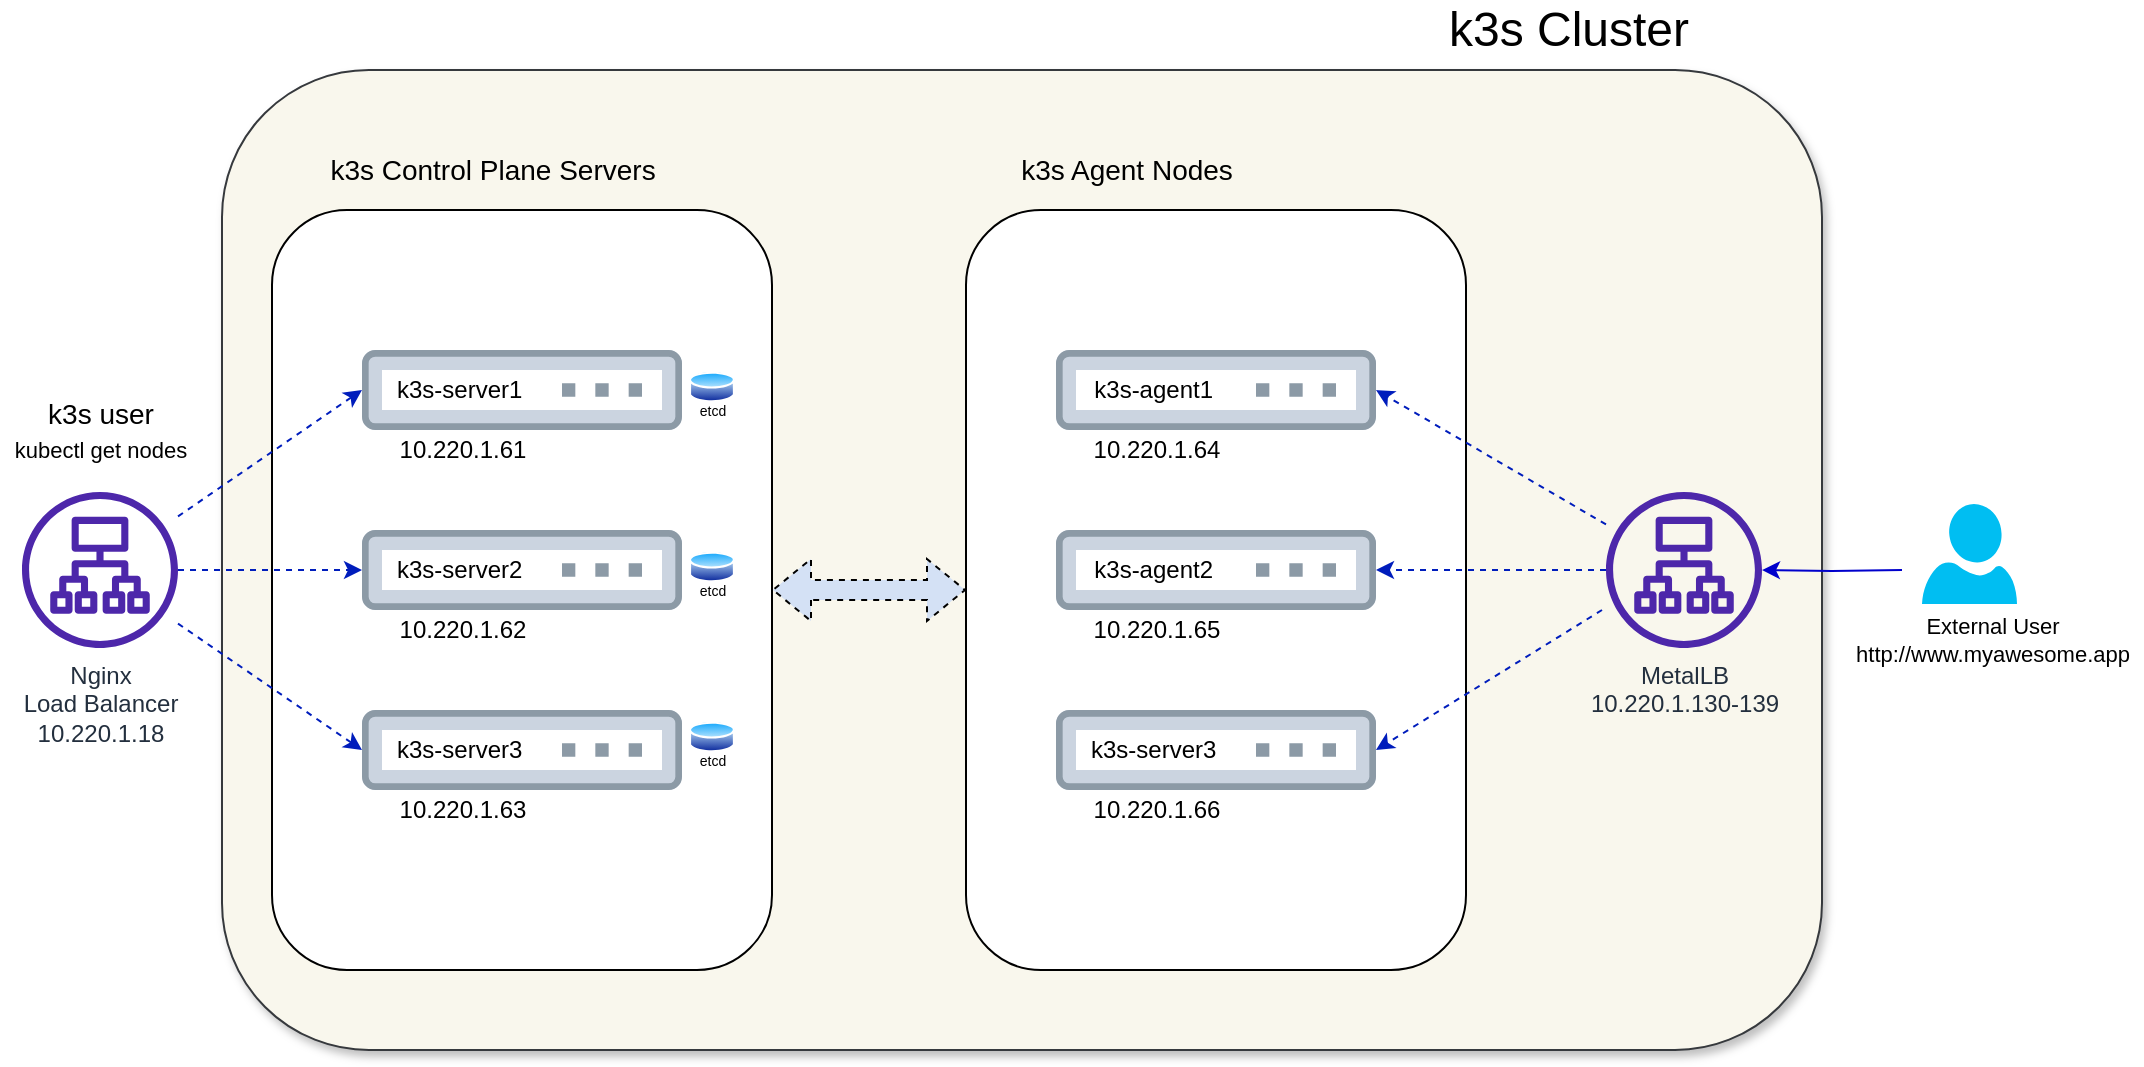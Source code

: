 <mxfile version="17.2.2" type="device"><diagram id="R7i8B-pNlqFT63PaLwyO" name="Page-1"><mxGraphModel dx="1705" dy="928" grid="1" gridSize="10" guides="1" tooltips="1" connect="1" arrows="1" fold="1" page="1" pageScale="1" pageWidth="1100" pageHeight="850" background="none" math="0" shadow="0"><root><mxCell id="0"/><mxCell id="1" parent="0"/><mxCell id="Un8tN14UL2AEesjJdFYc-37" value="" style="rounded=1;whiteSpace=wrap;html=1;labelBackgroundColor=none;fontSize=11;shadow=1;fillColor=#f9f7ed;strokeColor=#36393d;" vertex="1" parent="1"><mxGeometry x="130" y="90" width="800" height="490" as="geometry"/></mxCell><mxCell id="Un8tN14UL2AEesjJdFYc-14" value="" style="rounded=1;whiteSpace=wrap;html=1;labelBackgroundColor=none;" vertex="1" parent="1"><mxGeometry x="155" y="160" width="250" height="380" as="geometry"/></mxCell><mxCell id="Un8tN14UL2AEesjJdFYc-8" value="" style="group" vertex="1" connectable="0" parent="1"><mxGeometry x="200" y="230" width="160" height="40" as="geometry"/></mxCell><mxCell id="Un8tN14UL2AEesjJdFYc-2" value="" style="aspect=fixed;perimeter=ellipsePerimeter;html=1;align=center;fontSize=12;verticalAlign=top;fontColor=#364149;shadow=0;dashed=0;image;image=img/lib/cumulus/switch_bare_metal_empty.svg;backgroundOutline=0;imageBackground=none;" vertex="1" parent="Un8tN14UL2AEesjJdFYc-8"><mxGeometry width="160" height="40" as="geometry"/></mxCell><mxCell id="Un8tN14UL2AEesjJdFYc-3" value="k3s-server1&amp;nbsp;" style="text;html=1;resizable=0;autosize=1;align=center;verticalAlign=middle;points=[];fillColor=none;strokeColor=none;rounded=0;" vertex="1" parent="Un8tN14UL2AEesjJdFYc-8"><mxGeometry x="10" y="10" width="80" height="20" as="geometry"/></mxCell><mxCell id="Un8tN14UL2AEesjJdFYc-9" value="" style="group" vertex="1" connectable="0" parent="1"><mxGeometry x="200" y="320" width="160" height="40" as="geometry"/></mxCell><mxCell id="Un8tN14UL2AEesjJdFYc-4" value="" style="aspect=fixed;perimeter=ellipsePerimeter;html=1;align=center;fontSize=12;verticalAlign=top;fontColor=#364149;shadow=0;dashed=0;image;image=img/lib/cumulus/switch_bare_metal_empty.svg;backgroundOutline=0;imageBackground=none;" vertex="1" parent="Un8tN14UL2AEesjJdFYc-9"><mxGeometry width="160" height="40" as="geometry"/></mxCell><mxCell id="Un8tN14UL2AEesjJdFYc-5" value="k3s-server2&amp;nbsp;" style="text;html=1;resizable=0;autosize=1;align=center;verticalAlign=middle;points=[];fillColor=none;strokeColor=none;rounded=0;" vertex="1" parent="Un8tN14UL2AEesjJdFYc-9"><mxGeometry x="10" y="10" width="80" height="20" as="geometry"/></mxCell><mxCell id="Un8tN14UL2AEesjJdFYc-10" value="" style="group" vertex="1" connectable="0" parent="1"><mxGeometry x="200" y="410" width="160" height="40" as="geometry"/></mxCell><mxCell id="Un8tN14UL2AEesjJdFYc-6" value="" style="aspect=fixed;perimeter=ellipsePerimeter;html=1;align=center;fontSize=12;verticalAlign=top;fontColor=#364149;shadow=0;dashed=0;image;image=img/lib/cumulus/switch_bare_metal_empty.svg;backgroundOutline=0;imageBackground=none;" vertex="1" parent="Un8tN14UL2AEesjJdFYc-10"><mxGeometry width="160" height="40" as="geometry"/></mxCell><mxCell id="Un8tN14UL2AEesjJdFYc-7" value="k3s-server3&amp;nbsp;" style="text;html=1;resizable=0;autosize=1;align=center;verticalAlign=middle;points=[];fillColor=none;strokeColor=none;rounded=0;" vertex="1" parent="Un8tN14UL2AEesjJdFYc-10"><mxGeometry x="10" y="10" width="80" height="20" as="geometry"/></mxCell><mxCell id="Un8tN14UL2AEesjJdFYc-11" value="10.220.1.61" style="text;html=1;resizable=0;autosize=1;align=center;verticalAlign=middle;points=[];fillColor=none;strokeColor=none;rounded=0;labelBackgroundColor=none;" vertex="1" parent="1"><mxGeometry x="210" y="270" width="80" height="20" as="geometry"/></mxCell><mxCell id="Un8tN14UL2AEesjJdFYc-12" value="10.220.1.62" style="text;html=1;resizable=0;autosize=1;align=center;verticalAlign=middle;points=[];fillColor=none;strokeColor=none;rounded=0;labelBackgroundColor=none;" vertex="1" parent="1"><mxGeometry x="210" y="360" width="80" height="20" as="geometry"/></mxCell><mxCell id="Un8tN14UL2AEesjJdFYc-13" value="10.220.1.63" style="text;html=1;resizable=0;autosize=1;align=center;verticalAlign=middle;points=[];fillColor=none;strokeColor=none;rounded=0;labelBackgroundColor=none;" vertex="1" parent="1"><mxGeometry x="210" y="450" width="80" height="20" as="geometry"/></mxCell><mxCell id="Un8tN14UL2AEesjJdFYc-15" value="&lt;font style=&quot;font-size: 14px&quot;&gt;k3s Control Plane Servers&lt;/font&gt;" style="text;html=1;resizable=0;autosize=1;align=center;verticalAlign=middle;points=[];fillColor=none;strokeColor=none;rounded=0;labelBackgroundColor=none;" vertex="1" parent="1"><mxGeometry x="175" y="130" width="180" height="20" as="geometry"/></mxCell><mxCell id="Un8tN14UL2AEesjJdFYc-16" value="" style="rounded=1;whiteSpace=wrap;html=1;labelBackgroundColor=none;" vertex="1" parent="1"><mxGeometry x="502" y="160" width="250" height="380" as="geometry"/></mxCell><mxCell id="Un8tN14UL2AEesjJdFYc-20" value="" style="group" vertex="1" connectable="0" parent="1"><mxGeometry x="547" y="320" width="160" height="40" as="geometry"/></mxCell><mxCell id="Un8tN14UL2AEesjJdFYc-21" value="" style="aspect=fixed;perimeter=ellipsePerimeter;html=1;align=center;fontSize=12;verticalAlign=top;fontColor=#364149;shadow=0;dashed=0;image;image=img/lib/cumulus/switch_bare_metal_empty.svg;backgroundOutline=0;imageBackground=none;" vertex="1" parent="Un8tN14UL2AEesjJdFYc-20"><mxGeometry width="160" height="40" as="geometry"/></mxCell><mxCell id="Un8tN14UL2AEesjJdFYc-22" value="k3s-agent2&amp;nbsp;" style="text;html=1;resizable=0;autosize=1;align=center;verticalAlign=middle;points=[];fillColor=none;strokeColor=none;rounded=0;" vertex="1" parent="Un8tN14UL2AEesjJdFYc-20"><mxGeometry x="10" y="10" width="80" height="20" as="geometry"/></mxCell><mxCell id="Un8tN14UL2AEesjJdFYc-23" value="" style="group" vertex="1" connectable="0" parent="1"><mxGeometry x="547" y="410" width="160" height="40" as="geometry"/></mxCell><mxCell id="Un8tN14UL2AEesjJdFYc-24" value="" style="aspect=fixed;perimeter=ellipsePerimeter;html=1;align=center;fontSize=12;verticalAlign=top;fontColor=#364149;shadow=0;dashed=0;image;image=img/lib/cumulus/switch_bare_metal_empty.svg;backgroundOutline=0;imageBackground=none;" vertex="1" parent="Un8tN14UL2AEesjJdFYc-23"><mxGeometry width="160" height="40" as="geometry"/></mxCell><mxCell id="Un8tN14UL2AEesjJdFYc-25" value="k3s-server3&amp;nbsp;" style="text;html=1;resizable=0;autosize=1;align=center;verticalAlign=middle;points=[];fillColor=none;strokeColor=none;rounded=0;" vertex="1" parent="Un8tN14UL2AEesjJdFYc-23"><mxGeometry x="10" y="10" width="80" height="20" as="geometry"/></mxCell><mxCell id="Un8tN14UL2AEesjJdFYc-26" value="10.220.1.64" style="text;html=1;resizable=0;autosize=1;align=center;verticalAlign=middle;points=[];fillColor=none;strokeColor=none;rounded=0;labelBackgroundColor=none;" vertex="1" parent="1"><mxGeometry x="557" y="270" width="80" height="20" as="geometry"/></mxCell><mxCell id="Un8tN14UL2AEesjJdFYc-27" value="10.220.1.65" style="text;html=1;resizable=0;autosize=1;align=center;verticalAlign=middle;points=[];fillColor=none;strokeColor=none;rounded=0;labelBackgroundColor=none;" vertex="1" parent="1"><mxGeometry x="557" y="360" width="80" height="20" as="geometry"/></mxCell><mxCell id="Un8tN14UL2AEesjJdFYc-28" value="10.220.1.66" style="text;html=1;resizable=0;autosize=1;align=center;verticalAlign=middle;points=[];fillColor=none;strokeColor=none;rounded=0;labelBackgroundColor=none;" vertex="1" parent="1"><mxGeometry x="557" y="450" width="80" height="20" as="geometry"/></mxCell><mxCell id="Un8tN14UL2AEesjJdFYc-29" value="&lt;font style=&quot;font-size: 14px&quot;&gt;k3s Agent Nodes&lt;/font&gt;" style="text;html=1;resizable=0;autosize=1;align=center;verticalAlign=middle;points=[];fillColor=none;strokeColor=none;rounded=0;labelBackgroundColor=none;" vertex="1" parent="1"><mxGeometry x="522" y="130" width="120" height="20" as="geometry"/></mxCell><mxCell id="Un8tN14UL2AEesjJdFYc-18" value="" style="aspect=fixed;perimeter=ellipsePerimeter;html=1;align=center;fontSize=12;verticalAlign=top;fontColor=#364149;shadow=0;dashed=0;image;image=img/lib/cumulus/switch_bare_metal_empty.svg;backgroundOutline=0;imageBackground=none;" vertex="1" parent="1"><mxGeometry x="547" y="230" width="160" height="40" as="geometry"/></mxCell><mxCell id="Un8tN14UL2AEesjJdFYc-19" value="k3s-agent1&amp;nbsp;" style="text;html=1;resizable=0;autosize=1;align=center;verticalAlign=middle;points=[];fillColor=none;strokeColor=none;rounded=0;" vertex="1" parent="1"><mxGeometry x="557" y="240" width="80" height="20" as="geometry"/></mxCell><mxCell id="Un8tN14UL2AEesjJdFYc-30" value="Nginx &lt;br&gt;Load Balancer&lt;br&gt;10.220.1.18" style="sketch=0;outlineConnect=0;fontColor=#232F3E;gradientColor=none;fillColor=#4D27AA;strokeColor=none;dashed=0;verticalLabelPosition=bottom;verticalAlign=top;align=center;html=1;fontSize=12;fontStyle=0;aspect=fixed;pointerEvents=1;shape=mxgraph.aws4.application_load_balancer;labelBackgroundColor=none;" vertex="1" parent="1"><mxGeometry x="30" y="301" width="78" height="78" as="geometry"/></mxCell><mxCell id="Un8tN14UL2AEesjJdFYc-31" value="MetalLB&lt;br&gt;10.220.1.130-139" style="sketch=0;outlineConnect=0;fontColor=#232F3E;gradientColor=none;fillColor=#4D27AA;strokeColor=none;dashed=0;verticalLabelPosition=bottom;verticalAlign=top;align=center;html=1;fontSize=12;fontStyle=0;aspect=fixed;pointerEvents=1;shape=mxgraph.aws4.application_load_balancer;labelBackgroundColor=none;" vertex="1" parent="1"><mxGeometry x="822" y="301" width="78" height="78" as="geometry"/></mxCell><mxCell id="Un8tN14UL2AEesjJdFYc-32" value="k3s user&lt;br&gt;&lt;font style=&quot;font-size: 11px&quot;&gt;kubectl get nodes&lt;/font&gt;" style="text;html=1;resizable=0;autosize=1;align=center;verticalAlign=middle;points=[];fillColor=none;strokeColor=none;rounded=0;labelBackgroundColor=none;fontSize=14;" vertex="1" parent="1"><mxGeometry x="19" y="250" width="100" height="40" as="geometry"/></mxCell><mxCell id="Un8tN14UL2AEesjJdFYc-35" style="edgeStyle=orthogonalEdgeStyle;rounded=0;orthogonalLoop=1;jettySize=auto;html=1;fontSize=11;strokeColor=#0000CC;" edge="1" parent="1" target="Un8tN14UL2AEesjJdFYc-31"><mxGeometry relative="1" as="geometry"><mxPoint x="970" y="340" as="sourcePoint"/></mxGeometry></mxCell><mxCell id="Un8tN14UL2AEesjJdFYc-33" value="" style="verticalLabelPosition=bottom;html=1;verticalAlign=top;align=center;strokeColor=none;fillColor=#00BEF2;shape=mxgraph.azure.user;labelBackgroundColor=none;fontSize=11;" vertex="1" parent="1"><mxGeometry x="980" y="307" width="47.5" height="50" as="geometry"/></mxCell><mxCell id="Un8tN14UL2AEesjJdFYc-34" value="External User&lt;br&gt;http://www.myawesome.app" style="text;html=1;align=center;verticalAlign=middle;resizable=0;points=[];autosize=1;strokeColor=none;fillColor=none;fontSize=11;" vertex="1" parent="1"><mxGeometry x="940" y="360" width="150" height="30" as="geometry"/></mxCell><mxCell id="Un8tN14UL2AEesjJdFYc-38" value="" style="endArrow=classic;html=1;rounded=0;fontSize=11;entryX=0;entryY=0.5;entryDx=0;entryDy=0;dashed=1;fillColor=#0050ef;strokeColor=#001DBC;" edge="1" parent="1" source="Un8tN14UL2AEesjJdFYc-30" target="Un8tN14UL2AEesjJdFYc-2"><mxGeometry width="50" height="50" relative="1" as="geometry"><mxPoint x="400" y="390" as="sourcePoint"/><mxPoint x="450" y="340" as="targetPoint"/></mxGeometry></mxCell><mxCell id="Un8tN14UL2AEesjJdFYc-39" value="" style="endArrow=classic;html=1;rounded=0;fontSize=11;entryX=0;entryY=0.5;entryDx=0;entryDy=0;dashed=1;fillColor=#0050ef;strokeColor=#001DBC;" edge="1" parent="1" source="Un8tN14UL2AEesjJdFYc-30" target="Un8tN14UL2AEesjJdFYc-4"><mxGeometry width="50" height="50" relative="1" as="geometry"><mxPoint x="118" y="323.206" as="sourcePoint"/><mxPoint x="210" y="260" as="targetPoint"/></mxGeometry></mxCell><mxCell id="Un8tN14UL2AEesjJdFYc-40" value="" style="endArrow=classic;html=1;rounded=0;fontSize=11;entryX=0;entryY=0.5;entryDx=0;entryDy=0;dashed=1;fillColor=#0050ef;strokeColor=#001DBC;" edge="1" parent="1" source="Un8tN14UL2AEesjJdFYc-30" target="Un8tN14UL2AEesjJdFYc-6"><mxGeometry width="50" height="50" relative="1" as="geometry"><mxPoint x="118" y="350" as="sourcePoint"/><mxPoint x="210" y="350" as="targetPoint"/></mxGeometry></mxCell><mxCell id="Un8tN14UL2AEesjJdFYc-41" value="" style="shape=flexArrow;endArrow=classic;startArrow=classic;html=1;rounded=0;dashed=1;fontSize=11;entryX=0;entryY=0.5;entryDx=0;entryDy=0;fillColor=#D4E1F5;" edge="1" parent="1" source="Un8tN14UL2AEesjJdFYc-14" target="Un8tN14UL2AEesjJdFYc-16"><mxGeometry width="100" height="100" relative="1" as="geometry"><mxPoint x="380" y="420" as="sourcePoint"/><mxPoint x="480" y="320" as="targetPoint"/></mxGeometry></mxCell><mxCell id="Un8tN14UL2AEesjJdFYc-42" value="" style="endArrow=classic;html=1;rounded=0;fontSize=11;entryX=1;entryY=0.5;entryDx=0;entryDy=0;dashed=1;fillColor=#0050ef;strokeColor=#001DBC;" edge="1" parent="1" source="Un8tN14UL2AEesjJdFYc-31" target="Un8tN14UL2AEesjJdFYc-18"><mxGeometry width="50" height="50" relative="1" as="geometry"><mxPoint x="118" y="323.206" as="sourcePoint"/><mxPoint x="210" y="260" as="targetPoint"/></mxGeometry></mxCell><mxCell id="Un8tN14UL2AEesjJdFYc-43" value="" style="endArrow=classic;html=1;rounded=0;fontSize=11;entryX=1;entryY=0.5;entryDx=0;entryDy=0;dashed=1;fillColor=#0050ef;strokeColor=#001DBC;" edge="1" parent="1" source="Un8tN14UL2AEesjJdFYc-31" target="Un8tN14UL2AEesjJdFYc-21"><mxGeometry width="50" height="50" relative="1" as="geometry"><mxPoint x="832" y="327.208" as="sourcePoint"/><mxPoint x="717" y="260" as="targetPoint"/></mxGeometry></mxCell><mxCell id="Un8tN14UL2AEesjJdFYc-44" value="" style="endArrow=classic;html=1;rounded=0;fontSize=11;entryX=1;entryY=0.5;entryDx=0;entryDy=0;dashed=1;fillColor=#0050ef;strokeColor=#001DBC;" edge="1" parent="1" target="Un8tN14UL2AEesjJdFYc-24"><mxGeometry width="50" height="50" relative="1" as="geometry"><mxPoint x="820" y="360" as="sourcePoint"/><mxPoint x="717" y="350" as="targetPoint"/></mxGeometry></mxCell><mxCell id="Un8tN14UL2AEesjJdFYc-45" value="&lt;font style=&quot;font-size: 24px&quot;&gt;k3s Cluster&lt;/font&gt;" style="text;html=1;resizable=0;autosize=1;align=center;verticalAlign=middle;points=[];fillColor=none;strokeColor=none;rounded=0;shadow=1;labelBackgroundColor=none;fontSize=11;" vertex="1" parent="1"><mxGeometry x="733" y="60" width="140" height="20" as="geometry"/></mxCell><mxCell id="Un8tN14UL2AEesjJdFYc-46" value="" style="aspect=fixed;perimeter=ellipsePerimeter;html=1;align=center;shadow=0;dashed=0;spacingTop=3;image;image=img/lib/active_directory/database.svg;labelBackgroundColor=none;fontSize=24;" vertex="1" parent="1"><mxGeometry x="363.51" y="415" width="22.97" height="17" as="geometry"/></mxCell><mxCell id="Un8tN14UL2AEesjJdFYc-48" value="&lt;font style=&quot;font-size: 7px&quot;&gt;etcd&lt;/font&gt;" style="text;html=1;resizable=0;autosize=1;align=center;verticalAlign=middle;points=[];fillColor=none;strokeColor=none;rounded=0;shadow=1;labelBackgroundColor=none;fontSize=9;" vertex="1" parent="1"><mxGeometry x="360" y="425" width="30" height="20" as="geometry"/></mxCell><mxCell id="Un8tN14UL2AEesjJdFYc-49" value="" style="aspect=fixed;perimeter=ellipsePerimeter;html=1;align=center;shadow=0;dashed=0;spacingTop=3;image;image=img/lib/active_directory/database.svg;labelBackgroundColor=none;fontSize=24;" vertex="1" parent="1"><mxGeometry x="363.51" y="240" width="22.97" height="17" as="geometry"/></mxCell><mxCell id="Un8tN14UL2AEesjJdFYc-50" value="&lt;font style=&quot;font-size: 7px&quot;&gt;etcd&lt;/font&gt;" style="text;html=1;resizable=0;autosize=1;align=center;verticalAlign=middle;points=[];fillColor=none;strokeColor=none;rounded=0;shadow=1;labelBackgroundColor=none;fontSize=9;" vertex="1" parent="1"><mxGeometry x="360" y="250" width="30" height="20" as="geometry"/></mxCell><mxCell id="Un8tN14UL2AEesjJdFYc-51" value="" style="aspect=fixed;perimeter=ellipsePerimeter;html=1;align=center;shadow=0;dashed=0;spacingTop=3;image;image=img/lib/active_directory/database.svg;labelBackgroundColor=none;fontSize=24;" vertex="1" parent="1"><mxGeometry x="363.51" y="330" width="22.97" height="17" as="geometry"/></mxCell><mxCell id="Un8tN14UL2AEesjJdFYc-52" value="&lt;font style=&quot;font-size: 7px&quot;&gt;etcd&lt;/font&gt;" style="text;html=1;resizable=0;autosize=1;align=center;verticalAlign=middle;points=[];fillColor=none;strokeColor=none;rounded=0;shadow=1;labelBackgroundColor=none;fontSize=9;" vertex="1" parent="1"><mxGeometry x="360" y="340" width="30" height="20" as="geometry"/></mxCell></root></mxGraphModel></diagram></mxfile>